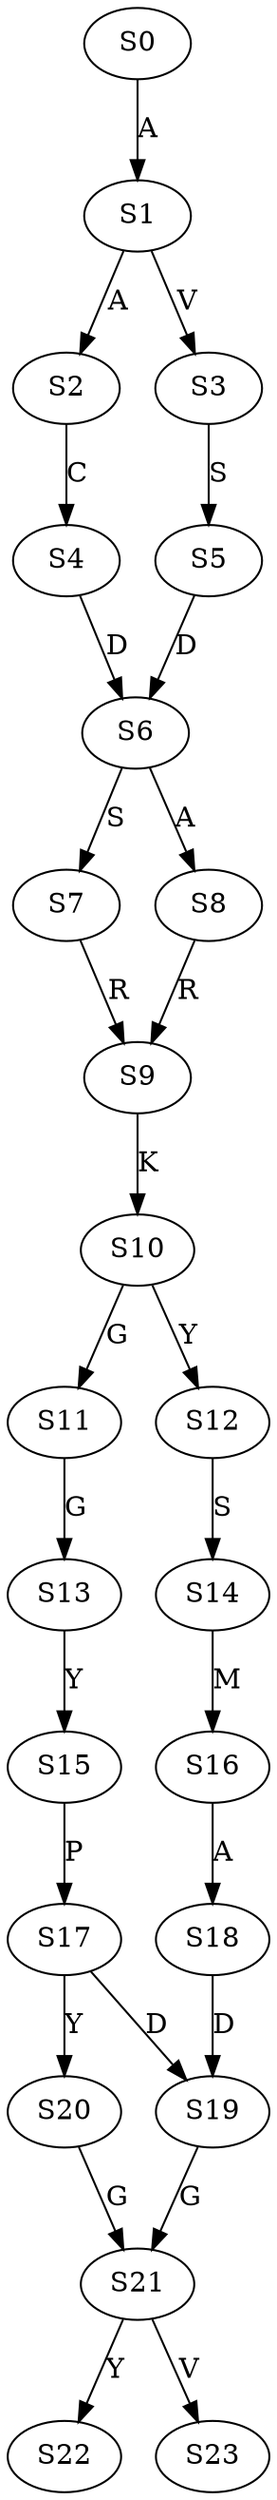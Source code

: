 strict digraph  {
	S0 -> S1 [ label = A ];
	S1 -> S2 [ label = A ];
	S1 -> S3 [ label = V ];
	S2 -> S4 [ label = C ];
	S3 -> S5 [ label = S ];
	S4 -> S6 [ label = D ];
	S5 -> S6 [ label = D ];
	S6 -> S7 [ label = S ];
	S6 -> S8 [ label = A ];
	S7 -> S9 [ label = R ];
	S8 -> S9 [ label = R ];
	S9 -> S10 [ label = K ];
	S10 -> S11 [ label = G ];
	S10 -> S12 [ label = Y ];
	S11 -> S13 [ label = G ];
	S12 -> S14 [ label = S ];
	S13 -> S15 [ label = Y ];
	S14 -> S16 [ label = M ];
	S15 -> S17 [ label = P ];
	S16 -> S18 [ label = A ];
	S17 -> S19 [ label = D ];
	S17 -> S20 [ label = Y ];
	S18 -> S19 [ label = D ];
	S19 -> S21 [ label = G ];
	S20 -> S21 [ label = G ];
	S21 -> S22 [ label = Y ];
	S21 -> S23 [ label = V ];
}
